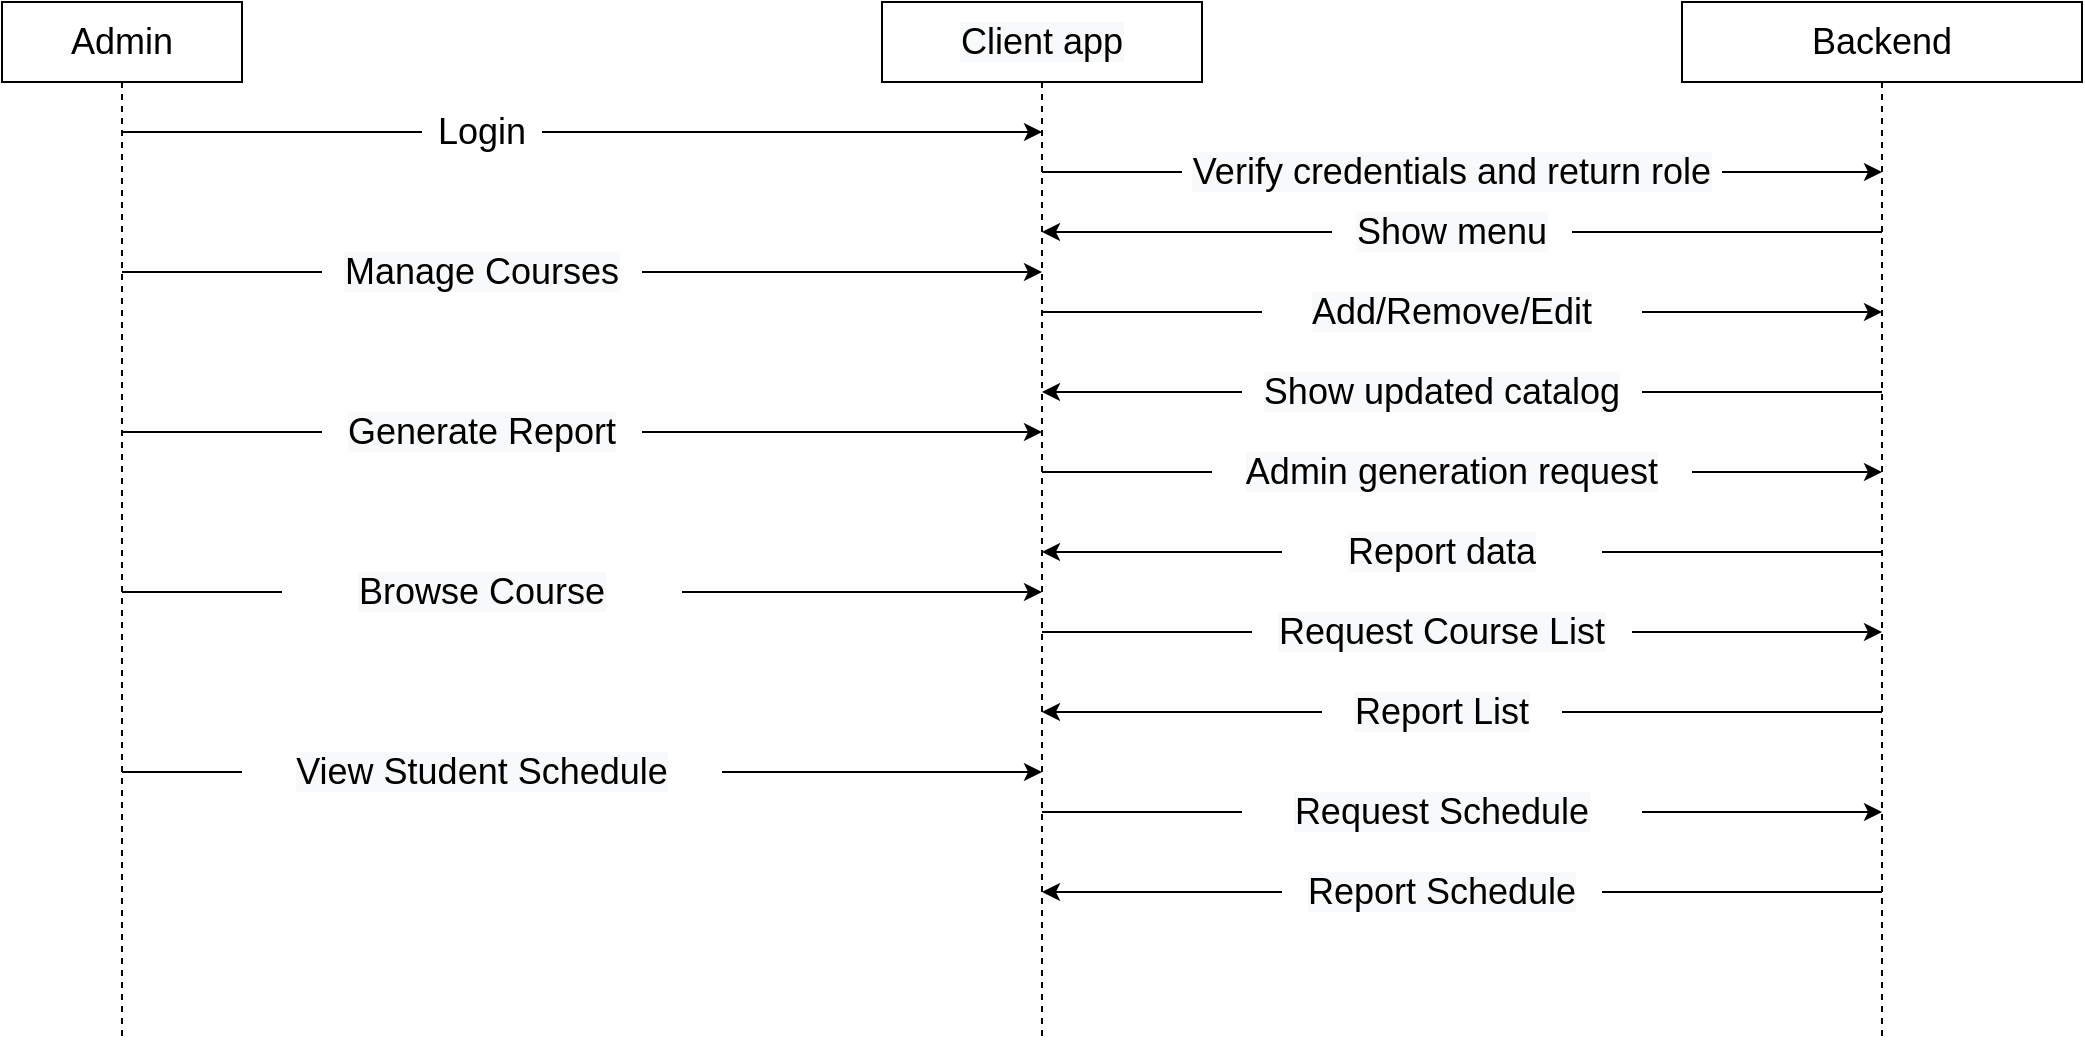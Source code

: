<mxfile version="28.2.5">
  <diagram name="Page-1" id="6fqtCadwwPhyaWFGxWbu">
    <mxGraphModel dx="1189" dy="1632" grid="1" gridSize="10" guides="1" tooltips="1" connect="1" arrows="1" fold="1" page="1" pageScale="1" pageWidth="1100" pageHeight="850" math="0" shadow="0">
      <root>
        <mxCell id="0" />
        <mxCell id="1" parent="0" />
        <mxCell id="cWhazSUVIykC4ZwmwN_i-2" style="rounded=0;orthogonalLoop=1;jettySize=auto;html=1;endArrow=none;endFill=0;dashed=1;" edge="1" parent="1" source="cWhazSUVIykC4ZwmwN_i-3">
          <mxGeometry relative="1" as="geometry">
            <mxPoint x="100" y="560" as="targetPoint" />
          </mxGeometry>
        </mxCell>
        <mxCell id="cWhazSUVIykC4ZwmwN_i-3" value="&lt;font style=&quot;font-size: 18px;&quot;&gt;Admin&lt;/font&gt;" style="rounded=0;whiteSpace=wrap;html=1;" vertex="1" parent="1">
          <mxGeometry x="40" y="40" width="120" height="40" as="geometry" />
        </mxCell>
        <mxCell id="cWhazSUVIykC4ZwmwN_i-4" style="edgeStyle=orthogonalEdgeStyle;rounded=0;orthogonalLoop=1;jettySize=auto;html=1;endArrow=none;endFill=0;dashed=1;" edge="1" parent="1" source="cWhazSUVIykC4ZwmwN_i-5">
          <mxGeometry relative="1" as="geometry">
            <mxPoint x="560" y="560" as="targetPoint" />
          </mxGeometry>
        </mxCell>
        <mxCell id="cWhazSUVIykC4ZwmwN_i-5" value="&lt;span style=&quot;font-family: Helvetica, &amp;quot;VP Default&amp;quot;; font-size: 18px; background-color: rgb(248, 249, 250);&quot;&gt;Client app&lt;/span&gt;" style="rounded=0;whiteSpace=wrap;html=1;" vertex="1" parent="1">
          <mxGeometry x="480" y="40" width="160" height="40" as="geometry" />
        </mxCell>
        <mxCell id="cWhazSUVIykC4ZwmwN_i-6" style="edgeStyle=orthogonalEdgeStyle;rounded=0;orthogonalLoop=1;jettySize=auto;html=1;dashed=1;endArrow=none;endFill=0;" edge="1" parent="1" source="cWhazSUVIykC4ZwmwN_i-7">
          <mxGeometry relative="1" as="geometry">
            <mxPoint x="980" y="560" as="targetPoint" />
          </mxGeometry>
        </mxCell>
        <mxCell id="cWhazSUVIykC4ZwmwN_i-7" value="&lt;font style=&quot;font-size: 18px;&quot;&gt;Backend&lt;/font&gt;" style="rounded=0;whiteSpace=wrap;html=1;" vertex="1" parent="1">
          <mxGeometry x="880" y="40" width="200" height="40" as="geometry" />
        </mxCell>
        <mxCell id="cWhazSUVIykC4ZwmwN_i-8" style="edgeStyle=orthogonalEdgeStyle;rounded=0;orthogonalLoop=1;jettySize=auto;html=1;" edge="1" parent="1" source="cWhazSUVIykC4ZwmwN_i-10">
          <mxGeometry relative="1" as="geometry">
            <mxPoint x="560" y="105" as="targetPoint" />
          </mxGeometry>
        </mxCell>
        <mxCell id="cWhazSUVIykC4ZwmwN_i-9" style="edgeStyle=orthogonalEdgeStyle;rounded=0;orthogonalLoop=1;jettySize=auto;html=1;endArrow=none;endFill=0;" edge="1" parent="1" source="cWhazSUVIykC4ZwmwN_i-10">
          <mxGeometry relative="1" as="geometry">
            <mxPoint x="100.0" y="105" as="targetPoint" />
          </mxGeometry>
        </mxCell>
        <mxCell id="cWhazSUVIykC4ZwmwN_i-10" value="&lt;font style=&quot;font-size: 18px;&quot;&gt;Login&lt;/font&gt;" style="text;html=1;align=center;verticalAlign=middle;whiteSpace=wrap;rounded=0;" vertex="1" parent="1">
          <mxGeometry x="250" y="90" width="60" height="30" as="geometry" />
        </mxCell>
        <mxCell id="cWhazSUVIykC4ZwmwN_i-11" style="edgeStyle=orthogonalEdgeStyle;rounded=0;orthogonalLoop=1;jettySize=auto;html=1;" edge="1" parent="1" source="cWhazSUVIykC4ZwmwN_i-13">
          <mxGeometry relative="1" as="geometry">
            <mxPoint x="980" y="125" as="targetPoint" />
          </mxGeometry>
        </mxCell>
        <mxCell id="cWhazSUVIykC4ZwmwN_i-12" style="edgeStyle=orthogonalEdgeStyle;rounded=0;orthogonalLoop=1;jettySize=auto;html=1;endArrow=none;endFill=0;" edge="1" parent="1" source="cWhazSUVIykC4ZwmwN_i-13">
          <mxGeometry relative="1" as="geometry">
            <mxPoint x="560" y="125" as="targetPoint" />
          </mxGeometry>
        </mxCell>
        <mxCell id="cWhazSUVIykC4ZwmwN_i-13" value="&lt;span style=&quot;font-size: 18px; background-color: rgb(248, 249, 250);&quot;&gt;Verify credentials and return role&lt;/span&gt;" style="text;html=1;align=center;verticalAlign=middle;whiteSpace=wrap;rounded=0;" vertex="1" parent="1">
          <mxGeometry x="630" y="110" width="270" height="30" as="geometry" />
        </mxCell>
        <mxCell id="cWhazSUVIykC4ZwmwN_i-14" style="edgeStyle=orthogonalEdgeStyle;rounded=0;orthogonalLoop=1;jettySize=auto;html=1;endArrow=none;endFill=0;" edge="1" parent="1" source="cWhazSUVIykC4ZwmwN_i-16">
          <mxGeometry relative="1" as="geometry">
            <mxPoint x="980" y="155" as="targetPoint" />
          </mxGeometry>
        </mxCell>
        <mxCell id="cWhazSUVIykC4ZwmwN_i-15" style="edgeStyle=orthogonalEdgeStyle;rounded=0;orthogonalLoop=1;jettySize=auto;html=1;" edge="1" parent="1" source="cWhazSUVIykC4ZwmwN_i-16">
          <mxGeometry relative="1" as="geometry">
            <mxPoint x="560" y="155" as="targetPoint" />
          </mxGeometry>
        </mxCell>
        <mxCell id="cWhazSUVIykC4ZwmwN_i-16" value="&lt;span style=&quot;font-size: 18px; background-color: rgb(248, 249, 250);&quot;&gt;Show menu&lt;/span&gt;" style="text;html=1;align=center;verticalAlign=middle;whiteSpace=wrap;rounded=0;" vertex="1" parent="1">
          <mxGeometry x="705" y="140" width="120" height="30" as="geometry" />
        </mxCell>
        <mxCell id="cWhazSUVIykC4ZwmwN_i-17" style="edgeStyle=orthogonalEdgeStyle;rounded=0;orthogonalLoop=1;jettySize=auto;html=1;" edge="1" parent="1" source="cWhazSUVIykC4ZwmwN_i-19">
          <mxGeometry relative="1" as="geometry">
            <mxPoint x="560" y="175" as="targetPoint" />
          </mxGeometry>
        </mxCell>
        <mxCell id="cWhazSUVIykC4ZwmwN_i-18" style="edgeStyle=orthogonalEdgeStyle;rounded=0;orthogonalLoop=1;jettySize=auto;html=1;endArrow=none;endFill=0;" edge="1" parent="1" source="cWhazSUVIykC4ZwmwN_i-19">
          <mxGeometry relative="1" as="geometry">
            <mxPoint x="100.0" y="175" as="targetPoint" />
          </mxGeometry>
        </mxCell>
        <mxCell id="cWhazSUVIykC4ZwmwN_i-19" value="&lt;span style=&quot;font-size: 18px; background-color: rgb(248, 249, 250);&quot;&gt;Manage Courses&lt;/span&gt;" style="text;html=1;align=center;verticalAlign=middle;whiteSpace=wrap;rounded=0;" vertex="1" parent="1">
          <mxGeometry x="200" y="160" width="160" height="30" as="geometry" />
        </mxCell>
        <mxCell id="cWhazSUVIykC4ZwmwN_i-20" style="edgeStyle=orthogonalEdgeStyle;rounded=0;orthogonalLoop=1;jettySize=auto;html=1;" edge="1" parent="1" source="cWhazSUVIykC4ZwmwN_i-22">
          <mxGeometry relative="1" as="geometry">
            <mxPoint x="980" y="195" as="targetPoint" />
          </mxGeometry>
        </mxCell>
        <mxCell id="cWhazSUVIykC4ZwmwN_i-21" style="edgeStyle=orthogonalEdgeStyle;rounded=0;orthogonalLoop=1;jettySize=auto;html=1;endArrow=none;endFill=0;" edge="1" parent="1" source="cWhazSUVIykC4ZwmwN_i-22">
          <mxGeometry relative="1" as="geometry">
            <mxPoint x="560" y="195" as="targetPoint" />
          </mxGeometry>
        </mxCell>
        <mxCell id="cWhazSUVIykC4ZwmwN_i-22" value="&lt;span style=&quot;font-size: 18px; background-color: rgb(248, 249, 250);&quot;&gt;Add/Remove/Edit&lt;/span&gt;" style="text;html=1;align=center;verticalAlign=middle;whiteSpace=wrap;rounded=0;" vertex="1" parent="1">
          <mxGeometry x="670" y="180" width="190" height="30" as="geometry" />
        </mxCell>
        <mxCell id="cWhazSUVIykC4ZwmwN_i-23" style="edgeStyle=orthogonalEdgeStyle;rounded=0;orthogonalLoop=1;jettySize=auto;html=1;endArrow=none;endFill=0;" edge="1" parent="1" source="cWhazSUVIykC4ZwmwN_i-25">
          <mxGeometry relative="1" as="geometry">
            <mxPoint x="980" y="235" as="targetPoint" />
          </mxGeometry>
        </mxCell>
        <mxCell id="cWhazSUVIykC4ZwmwN_i-24" style="edgeStyle=orthogonalEdgeStyle;rounded=0;orthogonalLoop=1;jettySize=auto;html=1;" edge="1" parent="1" source="cWhazSUVIykC4ZwmwN_i-25">
          <mxGeometry relative="1" as="geometry">
            <mxPoint x="560" y="235" as="targetPoint" />
          </mxGeometry>
        </mxCell>
        <mxCell id="cWhazSUVIykC4ZwmwN_i-25" value="&lt;span style=&quot;font-size: 18px; background-color: rgb(248, 249, 250);&quot;&gt;Show updated catalog&lt;/span&gt;" style="text;html=1;align=center;verticalAlign=middle;whiteSpace=wrap;rounded=0;" vertex="1" parent="1">
          <mxGeometry x="660" y="220" width="200" height="30" as="geometry" />
        </mxCell>
        <mxCell id="cWhazSUVIykC4ZwmwN_i-26" style="edgeStyle=orthogonalEdgeStyle;rounded=0;orthogonalLoop=1;jettySize=auto;html=1;" edge="1" parent="1" source="cWhazSUVIykC4ZwmwN_i-28">
          <mxGeometry relative="1" as="geometry">
            <mxPoint x="560" y="255" as="targetPoint" />
          </mxGeometry>
        </mxCell>
        <mxCell id="cWhazSUVIykC4ZwmwN_i-27" style="edgeStyle=orthogonalEdgeStyle;rounded=0;orthogonalLoop=1;jettySize=auto;html=1;endArrow=none;endFill=0;" edge="1" parent="1" source="cWhazSUVIykC4ZwmwN_i-28">
          <mxGeometry relative="1" as="geometry">
            <mxPoint x="100.0" y="255" as="targetPoint" />
          </mxGeometry>
        </mxCell>
        <mxCell id="cWhazSUVIykC4ZwmwN_i-28" value="&lt;span style=&quot;font-size: 18px; background-color: rgb(248, 249, 250);&quot;&gt;Generate Report&lt;/span&gt;" style="text;html=1;align=center;verticalAlign=middle;whiteSpace=wrap;rounded=0;" vertex="1" parent="1">
          <mxGeometry x="200" y="240" width="160" height="30" as="geometry" />
        </mxCell>
        <mxCell id="cWhazSUVIykC4ZwmwN_i-29" style="edgeStyle=orthogonalEdgeStyle;rounded=0;orthogonalLoop=1;jettySize=auto;html=1;" edge="1" parent="1" source="cWhazSUVIykC4ZwmwN_i-31">
          <mxGeometry relative="1" as="geometry">
            <mxPoint x="980" y="275" as="targetPoint" />
          </mxGeometry>
        </mxCell>
        <mxCell id="cWhazSUVIykC4ZwmwN_i-30" style="edgeStyle=orthogonalEdgeStyle;rounded=0;orthogonalLoop=1;jettySize=auto;html=1;endArrow=none;endFill=0;" edge="1" parent="1" source="cWhazSUVIykC4ZwmwN_i-31">
          <mxGeometry relative="1" as="geometry">
            <mxPoint x="560" y="275" as="targetPoint" />
          </mxGeometry>
        </mxCell>
        <mxCell id="cWhazSUVIykC4ZwmwN_i-31" value="&lt;span style=&quot;font-size: 18px; background-color: rgb(248, 249, 250);&quot;&gt;Admin generation request&lt;/span&gt;" style="text;html=1;align=center;verticalAlign=middle;whiteSpace=wrap;rounded=0;" vertex="1" parent="1">
          <mxGeometry x="645" y="260" width="240" height="30" as="geometry" />
        </mxCell>
        <mxCell id="cWhazSUVIykC4ZwmwN_i-32" style="edgeStyle=orthogonalEdgeStyle;rounded=0;orthogonalLoop=1;jettySize=auto;html=1;endArrow=none;endFill=0;" edge="1" parent="1" source="cWhazSUVIykC4ZwmwN_i-34">
          <mxGeometry relative="1" as="geometry">
            <mxPoint x="980" y="315" as="targetPoint" />
          </mxGeometry>
        </mxCell>
        <mxCell id="cWhazSUVIykC4ZwmwN_i-33" style="edgeStyle=orthogonalEdgeStyle;rounded=0;orthogonalLoop=1;jettySize=auto;html=1;" edge="1" parent="1" source="cWhazSUVIykC4ZwmwN_i-34">
          <mxGeometry relative="1" as="geometry">
            <mxPoint x="560" y="315" as="targetPoint" />
          </mxGeometry>
        </mxCell>
        <mxCell id="cWhazSUVIykC4ZwmwN_i-34" value="&lt;span style=&quot;font-size: 18px; background-color: rgb(248, 249, 250);&quot;&gt;Report data&lt;/span&gt;" style="text;html=1;align=center;verticalAlign=middle;whiteSpace=wrap;rounded=0;" vertex="1" parent="1">
          <mxGeometry x="680" y="300" width="160" height="30" as="geometry" />
        </mxCell>
        <mxCell id="cWhazSUVIykC4ZwmwN_i-35" style="edgeStyle=orthogonalEdgeStyle;rounded=0;orthogonalLoop=1;jettySize=auto;html=1;" edge="1" parent="1" source="cWhazSUVIykC4ZwmwN_i-37">
          <mxGeometry relative="1" as="geometry">
            <mxPoint x="560" y="335" as="targetPoint" />
          </mxGeometry>
        </mxCell>
        <mxCell id="cWhazSUVIykC4ZwmwN_i-36" style="edgeStyle=orthogonalEdgeStyle;rounded=0;orthogonalLoop=1;jettySize=auto;html=1;endArrow=none;endFill=0;" edge="1" parent="1" source="cWhazSUVIykC4ZwmwN_i-37">
          <mxGeometry relative="1" as="geometry">
            <mxPoint x="100.0" y="335" as="targetPoint" />
          </mxGeometry>
        </mxCell>
        <mxCell id="cWhazSUVIykC4ZwmwN_i-37" value="&lt;span style=&quot;font-size: 18px; background-color: rgb(248, 249, 250);&quot;&gt;Browse Course&lt;/span&gt;" style="text;html=1;align=center;verticalAlign=middle;whiteSpace=wrap;rounded=0;" vertex="1" parent="1">
          <mxGeometry x="180" y="320" width="200" height="30" as="geometry" />
        </mxCell>
        <mxCell id="cWhazSUVIykC4ZwmwN_i-75" style="edgeStyle=orthogonalEdgeStyle;rounded=0;orthogonalLoop=1;jettySize=auto;html=1;endArrow=none;endFill=0;" edge="1" parent="1" source="cWhazSUVIykC4ZwmwN_i-49">
          <mxGeometry relative="1" as="geometry">
            <mxPoint x="100" y="425" as="targetPoint" />
          </mxGeometry>
        </mxCell>
        <mxCell id="cWhazSUVIykC4ZwmwN_i-76" style="edgeStyle=orthogonalEdgeStyle;rounded=0;orthogonalLoop=1;jettySize=auto;html=1;" edge="1" parent="1" source="cWhazSUVIykC4ZwmwN_i-49">
          <mxGeometry relative="1" as="geometry">
            <mxPoint x="560" y="425" as="targetPoint" />
          </mxGeometry>
        </mxCell>
        <mxCell id="cWhazSUVIykC4ZwmwN_i-49" value="&lt;span style=&quot;font-size: 18px; background-color: rgb(248, 249, 250);&quot;&gt;View Student Schedule&lt;/span&gt;" style="text;html=1;align=center;verticalAlign=middle;whiteSpace=wrap;rounded=0;" vertex="1" parent="1">
          <mxGeometry x="160" y="410" width="240" height="30" as="geometry" />
        </mxCell>
        <mxCell id="cWhazSUVIykC4ZwmwN_i-77" style="edgeStyle=orthogonalEdgeStyle;rounded=0;orthogonalLoop=1;jettySize=auto;html=1;" edge="1" parent="1" source="cWhazSUVIykC4ZwmwN_i-52">
          <mxGeometry relative="1" as="geometry">
            <mxPoint x="980" y="445" as="targetPoint" />
          </mxGeometry>
        </mxCell>
        <mxCell id="cWhazSUVIykC4ZwmwN_i-78" style="edgeStyle=orthogonalEdgeStyle;rounded=0;orthogonalLoop=1;jettySize=auto;html=1;endArrow=none;endFill=0;" edge="1" parent="1" source="cWhazSUVIykC4ZwmwN_i-52">
          <mxGeometry relative="1" as="geometry">
            <mxPoint x="560" y="445" as="targetPoint" />
          </mxGeometry>
        </mxCell>
        <mxCell id="cWhazSUVIykC4ZwmwN_i-52" value="&lt;span style=&quot;font-size: 18px; background-color: rgb(248, 249, 250);&quot;&gt;Request&amp;nbsp;&lt;/span&gt;&lt;span style=&quot;background-color: light-dark(rgb(248, 249, 250), rgb(22, 23, 24)); font-size: 18px; color: light-dark(rgb(0, 0, 0), rgb(255, 255, 255));&quot;&gt;Schedule&lt;/span&gt;" style="text;html=1;align=center;verticalAlign=middle;whiteSpace=wrap;rounded=0;" vertex="1" parent="1">
          <mxGeometry x="660" y="430" width="200" height="30" as="geometry" />
        </mxCell>
        <mxCell id="cWhazSUVIykC4ZwmwN_i-79" style="edgeStyle=orthogonalEdgeStyle;rounded=0;orthogonalLoop=1;jettySize=auto;html=1;endArrow=none;endFill=0;" edge="1" parent="1" source="cWhazSUVIykC4ZwmwN_i-55">
          <mxGeometry relative="1" as="geometry">
            <mxPoint x="980" y="485" as="targetPoint" />
          </mxGeometry>
        </mxCell>
        <mxCell id="cWhazSUVIykC4ZwmwN_i-80" style="edgeStyle=orthogonalEdgeStyle;rounded=0;orthogonalLoop=1;jettySize=auto;html=1;" edge="1" parent="1" source="cWhazSUVIykC4ZwmwN_i-55">
          <mxGeometry relative="1" as="geometry">
            <mxPoint x="560" y="485" as="targetPoint" />
          </mxGeometry>
        </mxCell>
        <mxCell id="cWhazSUVIykC4ZwmwN_i-55" value="&lt;span style=&quot;font-size: 18px; background-color: rgb(248, 249, 250);&quot;&gt;Report Schedule&lt;/span&gt;" style="text;html=1;align=center;verticalAlign=middle;whiteSpace=wrap;rounded=0;" vertex="1" parent="1">
          <mxGeometry x="680" y="470" width="160" height="30" as="geometry" />
        </mxCell>
        <mxCell id="cWhazSUVIykC4ZwmwN_i-71" style="edgeStyle=orthogonalEdgeStyle;rounded=0;orthogonalLoop=1;jettySize=auto;html=1;" edge="1" parent="1" source="cWhazSUVIykC4ZwmwN_i-67">
          <mxGeometry relative="1" as="geometry">
            <mxPoint x="980" y="355" as="targetPoint" />
          </mxGeometry>
        </mxCell>
        <mxCell id="cWhazSUVIykC4ZwmwN_i-72" style="edgeStyle=orthogonalEdgeStyle;rounded=0;orthogonalLoop=1;jettySize=auto;html=1;endArrow=none;endFill=0;" edge="1" parent="1" source="cWhazSUVIykC4ZwmwN_i-67">
          <mxGeometry relative="1" as="geometry">
            <mxPoint x="560" y="355" as="targetPoint" />
          </mxGeometry>
        </mxCell>
        <mxCell id="cWhazSUVIykC4ZwmwN_i-67" value="&lt;span style=&quot;font-size: 18px; background-color: rgb(248, 249, 250);&quot;&gt;Request Course List&lt;/span&gt;" style="text;html=1;align=center;verticalAlign=middle;whiteSpace=wrap;rounded=0;" vertex="1" parent="1">
          <mxGeometry x="665" y="340" width="190" height="30" as="geometry" />
        </mxCell>
        <mxCell id="cWhazSUVIykC4ZwmwN_i-73" style="edgeStyle=orthogonalEdgeStyle;rounded=0;orthogonalLoop=1;jettySize=auto;html=1;endArrow=none;endFill=0;" edge="1" parent="1" source="cWhazSUVIykC4ZwmwN_i-70">
          <mxGeometry relative="1" as="geometry">
            <mxPoint x="980" y="395" as="targetPoint" />
          </mxGeometry>
        </mxCell>
        <mxCell id="cWhazSUVIykC4ZwmwN_i-74" style="edgeStyle=orthogonalEdgeStyle;rounded=0;orthogonalLoop=1;jettySize=auto;html=1;" edge="1" parent="1" source="cWhazSUVIykC4ZwmwN_i-70">
          <mxGeometry relative="1" as="geometry">
            <mxPoint x="560" y="395" as="targetPoint" />
          </mxGeometry>
        </mxCell>
        <mxCell id="cWhazSUVIykC4ZwmwN_i-70" value="&lt;span style=&quot;font-size: 18px; background-color: rgb(248, 249, 250);&quot;&gt;Report List&lt;/span&gt;" style="text;html=1;align=center;verticalAlign=middle;whiteSpace=wrap;rounded=0;" vertex="1" parent="1">
          <mxGeometry x="700" y="380" width="120" height="30" as="geometry" />
        </mxCell>
      </root>
    </mxGraphModel>
  </diagram>
</mxfile>
